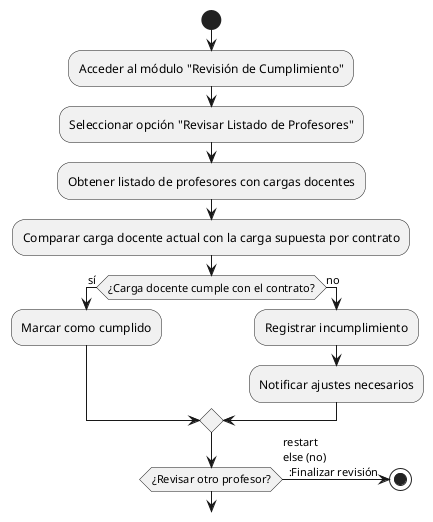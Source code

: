 @startuml
start
:Acceder al módulo "Revisión de Cumplimiento";
:Seleccionar opción "Revisar Listado de Profesores";

:Obtener listado de profesores con cargas docentes;
:Comparar carga docente actual con la carga supuesta por contrato;

if (¿Carga docente cumple con el contrato?) then (sí)
  :Marcar como cumplido;
else (no)
  :Registrar incumplimiento;
  :Notificar ajustes necesarios;
endif

if (¿Revisar otro profesor?) then (sí)
  -> restart
else (no)
  :Finalizar revisión;
  stop
endif
@enduml
